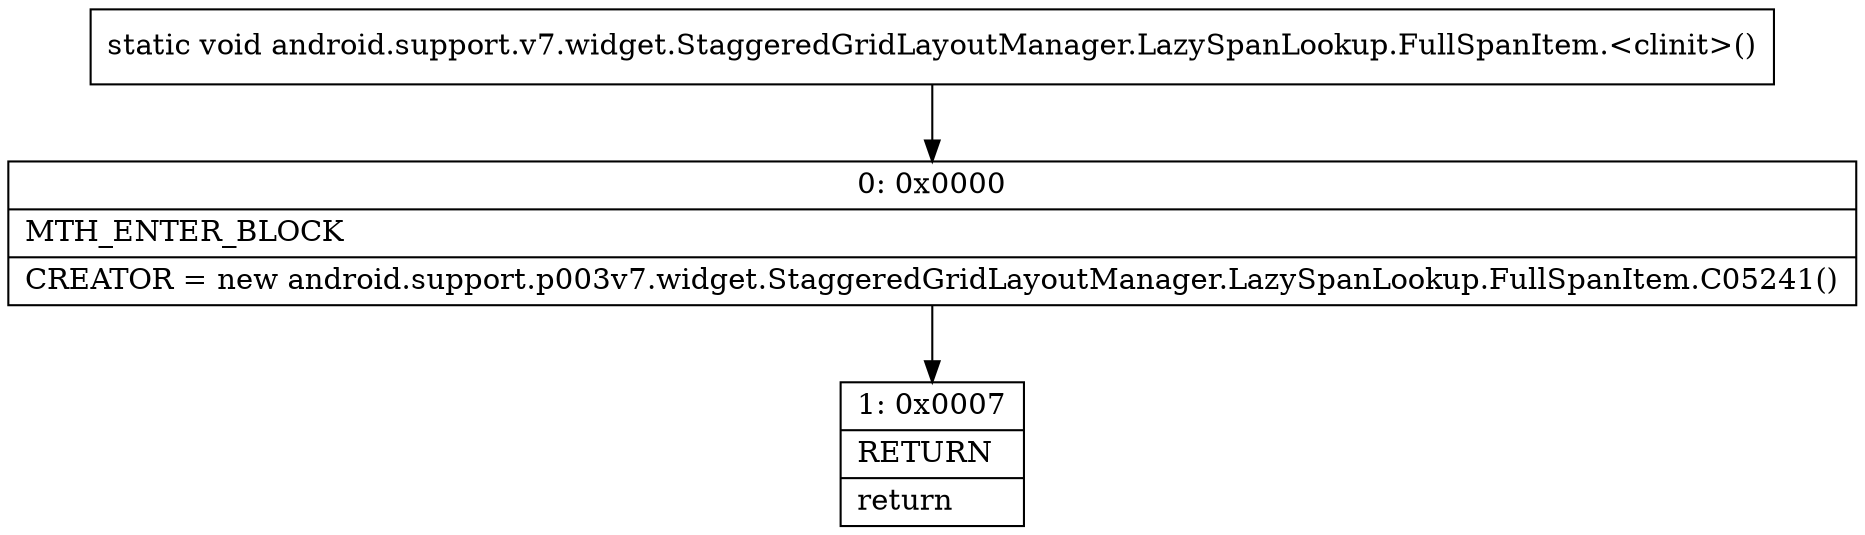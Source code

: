 digraph "CFG forandroid.support.v7.widget.StaggeredGridLayoutManager.LazySpanLookup.FullSpanItem.\<clinit\>()V" {
Node_0 [shape=record,label="{0\:\ 0x0000|MTH_ENTER_BLOCK\l|CREATOR = new android.support.p003v7.widget.StaggeredGridLayoutManager.LazySpanLookup.FullSpanItem.C05241()\l}"];
Node_1 [shape=record,label="{1\:\ 0x0007|RETURN\l|return\l}"];
MethodNode[shape=record,label="{static void android.support.v7.widget.StaggeredGridLayoutManager.LazySpanLookup.FullSpanItem.\<clinit\>() }"];
MethodNode -> Node_0;
Node_0 -> Node_1;
}

